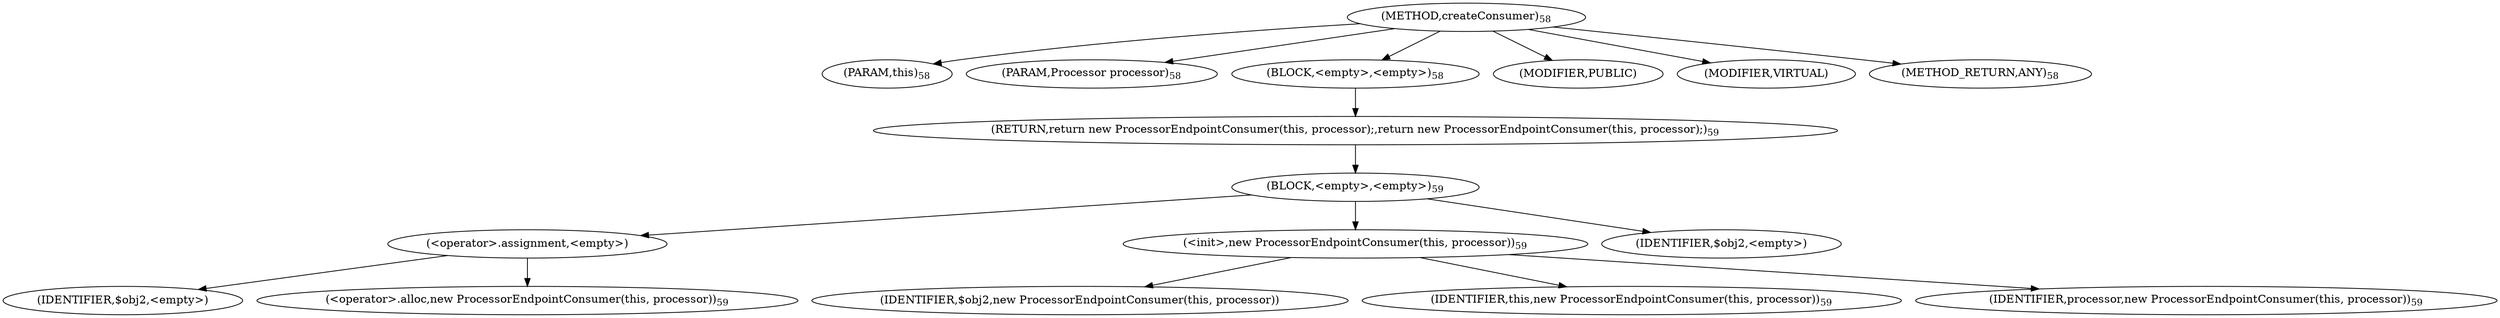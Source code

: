 digraph "createConsumer" {  
"73" [label = <(METHOD,createConsumer)<SUB>58</SUB>> ]
"12" [label = <(PARAM,this)<SUB>58</SUB>> ]
"74" [label = <(PARAM,Processor processor)<SUB>58</SUB>> ]
"75" [label = <(BLOCK,&lt;empty&gt;,&lt;empty&gt;)<SUB>58</SUB>> ]
"76" [label = <(RETURN,return new ProcessorEndpointConsumer(this, processor);,return new ProcessorEndpointConsumer(this, processor);)<SUB>59</SUB>> ]
"77" [label = <(BLOCK,&lt;empty&gt;,&lt;empty&gt;)<SUB>59</SUB>> ]
"78" [label = <(&lt;operator&gt;.assignment,&lt;empty&gt;)> ]
"79" [label = <(IDENTIFIER,$obj2,&lt;empty&gt;)> ]
"80" [label = <(&lt;operator&gt;.alloc,new ProcessorEndpointConsumer(this, processor))<SUB>59</SUB>> ]
"81" [label = <(&lt;init&gt;,new ProcessorEndpointConsumer(this, processor))<SUB>59</SUB>> ]
"82" [label = <(IDENTIFIER,$obj2,new ProcessorEndpointConsumer(this, processor))> ]
"11" [label = <(IDENTIFIER,this,new ProcessorEndpointConsumer(this, processor))<SUB>59</SUB>> ]
"83" [label = <(IDENTIFIER,processor,new ProcessorEndpointConsumer(this, processor))<SUB>59</SUB>> ]
"84" [label = <(IDENTIFIER,$obj2,&lt;empty&gt;)> ]
"85" [label = <(MODIFIER,PUBLIC)> ]
"86" [label = <(MODIFIER,VIRTUAL)> ]
"87" [label = <(METHOD_RETURN,ANY)<SUB>58</SUB>> ]
  "73" -> "12" 
  "73" -> "74" 
  "73" -> "75" 
  "73" -> "85" 
  "73" -> "86" 
  "73" -> "87" 
  "75" -> "76" 
  "76" -> "77" 
  "77" -> "78" 
  "77" -> "81" 
  "77" -> "84" 
  "78" -> "79" 
  "78" -> "80" 
  "81" -> "82" 
  "81" -> "11" 
  "81" -> "83" 
}
